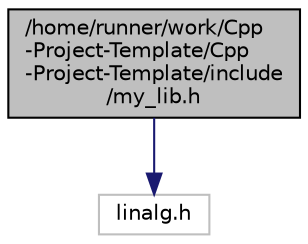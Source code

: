 digraph "/home/runner/work/Cpp-Project-Template/Cpp-Project-Template/include/my_lib.h"
{
 // LATEX_PDF_SIZE
  edge [fontname="Helvetica",fontsize="10",labelfontname="Helvetica",labelfontsize="10"];
  node [fontname="Helvetica",fontsize="10",shape=record];
  Node1 [label="/home/runner/work/Cpp\l-Project-Template/Cpp\l-Project-Template/include\l/my_lib.h",height=0.2,width=0.4,color="black", fillcolor="grey75", style="filled", fontcolor="black",tooltip=" "];
  Node1 -> Node2 [color="midnightblue",fontsize="10",style="solid",fontname="Helvetica"];
  Node2 [label="linalg.h",height=0.2,width=0.4,color="grey75", fillcolor="white", style="filled",tooltip=" "];
}
